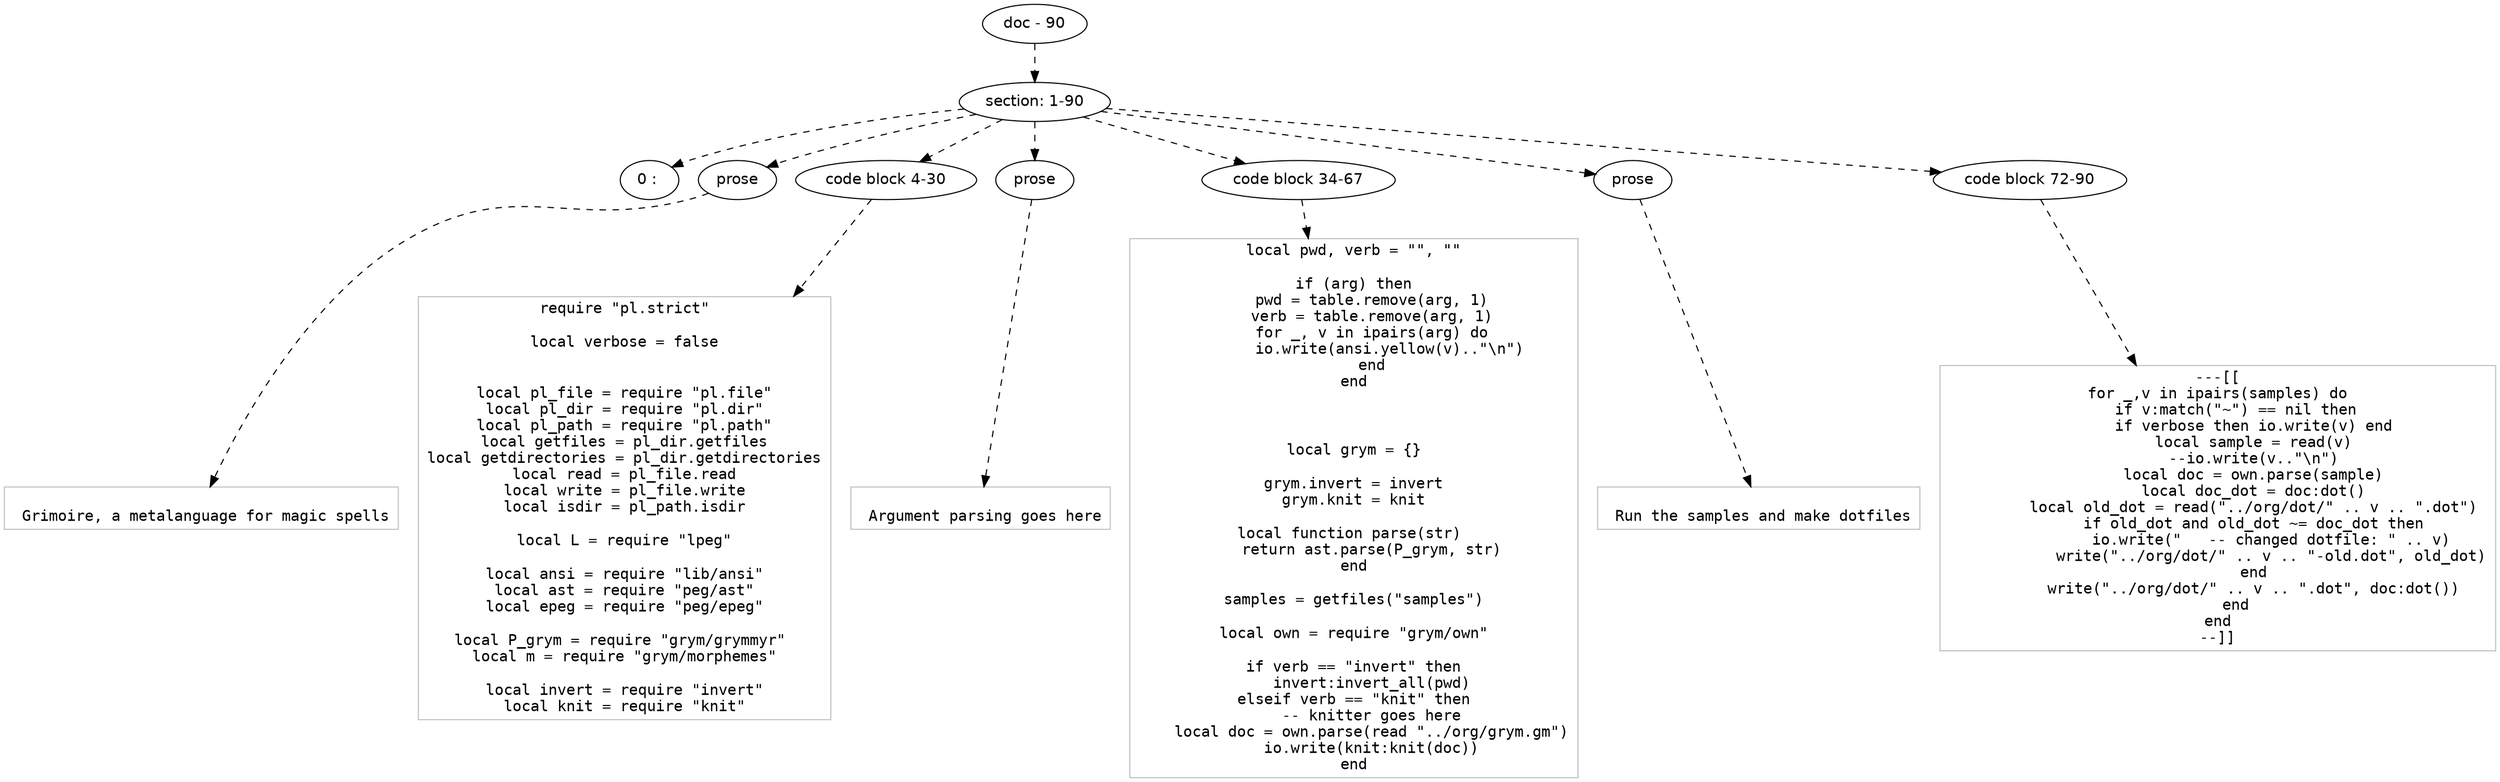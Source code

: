 digraph hierarchy {

node [fontname=Helvetica]
edge [style=dashed]

doc_0 [label="doc - 90"]


doc_0 -> { section_1}
{rank=same; section_1}

section_1 [label="section: 1-90"]


section_1 -> { header_2 prose_3 codeblock_4 prose_5 codeblock_6 prose_7 codeblock_8}
{rank=same; header_2 prose_3 codeblock_4 prose_5 codeblock_6 prose_7 codeblock_8}

header_2 [label="0 : "]

prose_3 [label="prose"]

codeblock_4 [label="code block 4-30"]

prose_5 [label="prose"]

codeblock_6 [label="code block 34-67"]

prose_7 [label="prose"]

codeblock_8 [label="code block 72-90"]


prose_3 -> leaf_9
leaf_9  [color=Gray,shape=rectangle,fontname=Inconsolata,label="
 Grimoire, a metalanguage for magic spells
"]
codeblock_4 -> leaf_10
leaf_10  [color=Gray,shape=rectangle,fontname=Inconsolata,label="require \"pl.strict\"

local verbose = false


local pl_file = require \"pl.file\"
local pl_dir = require \"pl.dir\"
local pl_path = require \"pl.path\"
local getfiles = pl_dir.getfiles
local getdirectories = pl_dir.getdirectories
local read = pl_file.read
local write = pl_file.write
local isdir = pl_path.isdir

local L = require \"lpeg\"

local ansi = require \"lib/ansi\"
local ast = require \"peg/ast\"
local epeg = require \"peg/epeg\"

local P_grym = require \"grym/grymmyr\" 
local m = require \"grym/morphemes\"

local invert = require \"invert\"
local knit = require \"knit\""]
prose_5 -> leaf_11
leaf_11  [color=Gray,shape=rectangle,fontname=Inconsolata,label="
 Argument parsing goes here
"]
codeblock_6 -> leaf_12
leaf_12  [color=Gray,shape=rectangle,fontname=Inconsolata,label="local pwd, verb = \"\", \"\"

if (arg) then
    pwd = table.remove(arg, 1)
    verb = table.remove(arg, 1)
    for _, v in ipairs(arg) do
        io.write(ansi.yellow(v)..\"\\n\")
    end
end



local grym = {}

grym.invert = invert
grym.knit = knit

local function parse(str) 
    return ast.parse(P_grym, str)
end

samples = getfiles(\"samples\")

local own = require \"grym/own\"

if verb == \"invert\" then
    invert:invert_all(pwd)
elseif verb == \"knit\" then
    -- knitter goes here
    local doc = own.parse(read \"../org/grym.gm\")
    io.write(knit:knit(doc))
end"]
prose_7 -> leaf_13
leaf_13  [color=Gray,shape=rectangle,fontname=Inconsolata,label="
 Run the samples and make dotfiles
"]
codeblock_8 -> leaf_14
leaf_14  [color=Gray,shape=rectangle,fontname=Inconsolata,label="---[[
for _,v in ipairs(samples) do
    if v:match(\"~\") == nil then
        if verbose then io.write(v) end
        local sample = read(v)
        --io.write(v..\"\\n\")
        local doc = own.parse(sample)
        local doc_dot = doc:dot()
        local old_dot = read(\"../org/dot/\" .. v .. \".dot\")
        if old_dot and old_dot ~= doc_dot then
            io.write(\"   -- changed dotfile: \" .. v)
            write(\"../org/dot/\" .. v .. \"-old.dot\", old_dot)
        end
        write(\"../org/dot/\" .. v .. \".dot\", doc:dot())
    end
end
--]]"]

}
